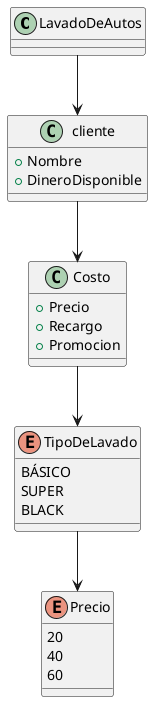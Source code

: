 @startuml
'https://plantuml.com/class-diagram

class LavadoDeAutos {
}

class cliente{
+ Nombre
+ DineroDisponible
}

LavadoDeAutos -->cliente
class Costo{
+ Precio
+ Recargo
+ Promocion
}
cliente --> Costo
enum TipoDeLavado{
BÁSICO
SUPER
BLACK
}
Costo --> TipoDeLavado
enum Precio{
20
40
60
}
TipoDeLavado --> Precio
@enduml